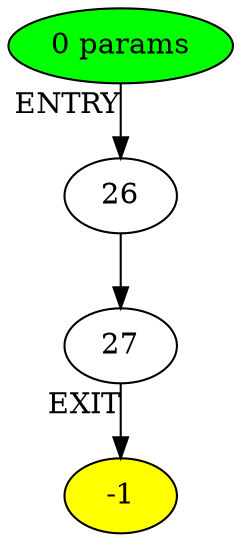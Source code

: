 digraph testName {
0 [label="26" tooltip="FPushFuncD
Int
FPassCE
Int
FPassCE
FCall
PopR
"];
1 [label="27" tooltip="FPushFuncD
Int
FPassCE
Int
FPassCE
FCall
PopR
Int
RetC
"];
0 -> 1;
-2 -> 0[xlabel="ENTRY"];
1 -> -1[xlabel="EXIT"];
-2 [fillcolor = green, style = filled]-1 [fillcolor= yellow, style = filled] -2 [label="0 params"];
}
